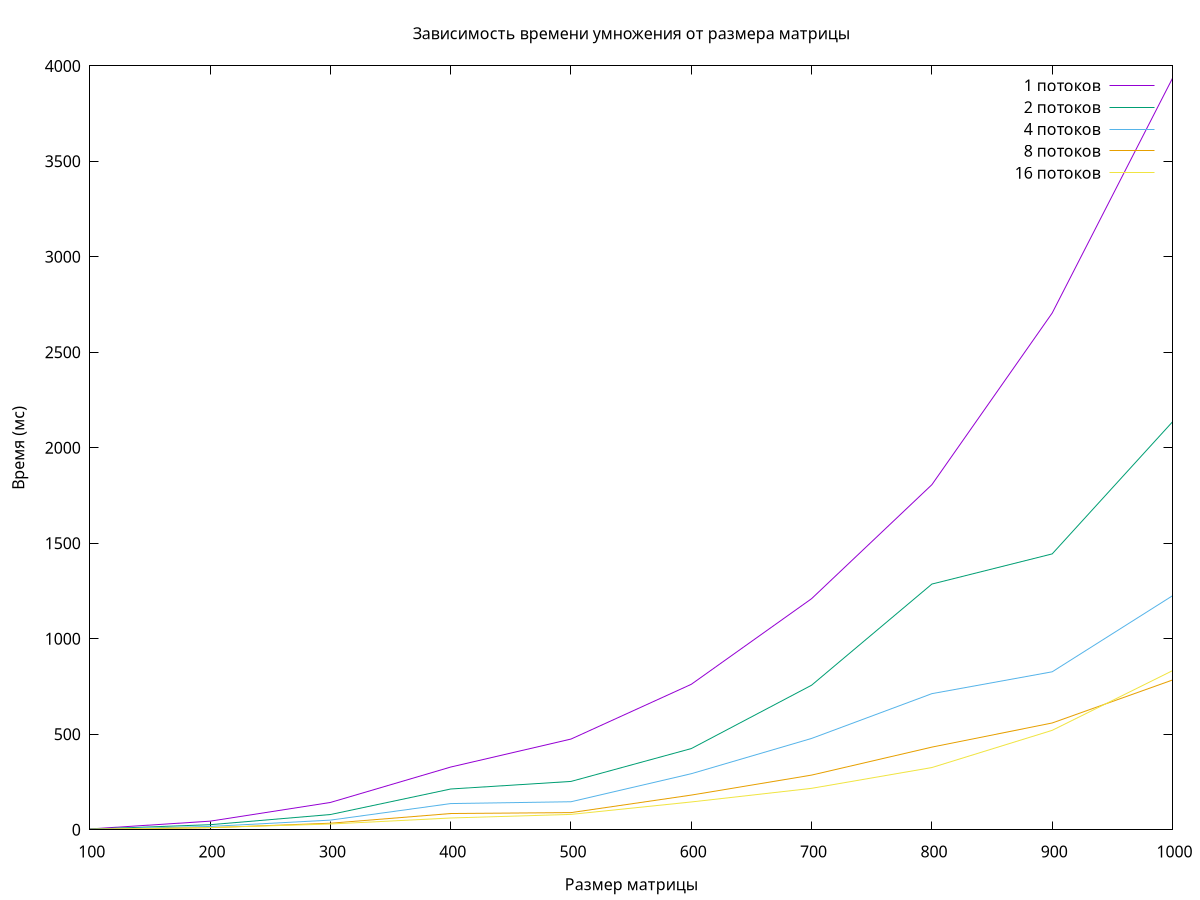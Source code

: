 set terminal png
set output 'performance_graph.png'
set title 'Зависимость времени умножения от размера матрицы'
set xlabel 'Размер матрицы'
set ylabel 'Время (мс)'
$data1 << EOD
100 4.45
200 45.10
300 143.09
400 328.50
500 475.06
600 761.82
700 1210.19
800 1807.10
900 2705.87
1000 3935.25
EOD
$data2 << EOD
100 3.72
200 26.60
300 79.88
400 213.54
500 253.20
600 425.28
700 757.10
800 1286.69
900 1444.61
1000 2136.09
EOD
$data4 << EOD
100 2.26
200 17.45
300 50.58
400 137.20
500 146.79
600 293.67
700 478.35
800 712.84
900 827.25
1000 1225.43
EOD
$data8 << EOD
100 2.04
200 10.99
300 34.37
400 85.08
500 89.94
600 181.68
700 286.36
800 432.92
900 559.26
1000 784.29
EOD
$data16 << EOD
100 2.56
200 11.73
300 30.13
400 61.70
500 80.58
600 145.68
700 217.08
800 325.95
900 520.77
1000 833.15
EOD
plot $data1 with lines title '1 потоков', $data2 with lines title '2 потоков', $data4 with lines title '4 потоков', $data8 with lines title '8 потоков', $data16 with lines title '16 потоков'